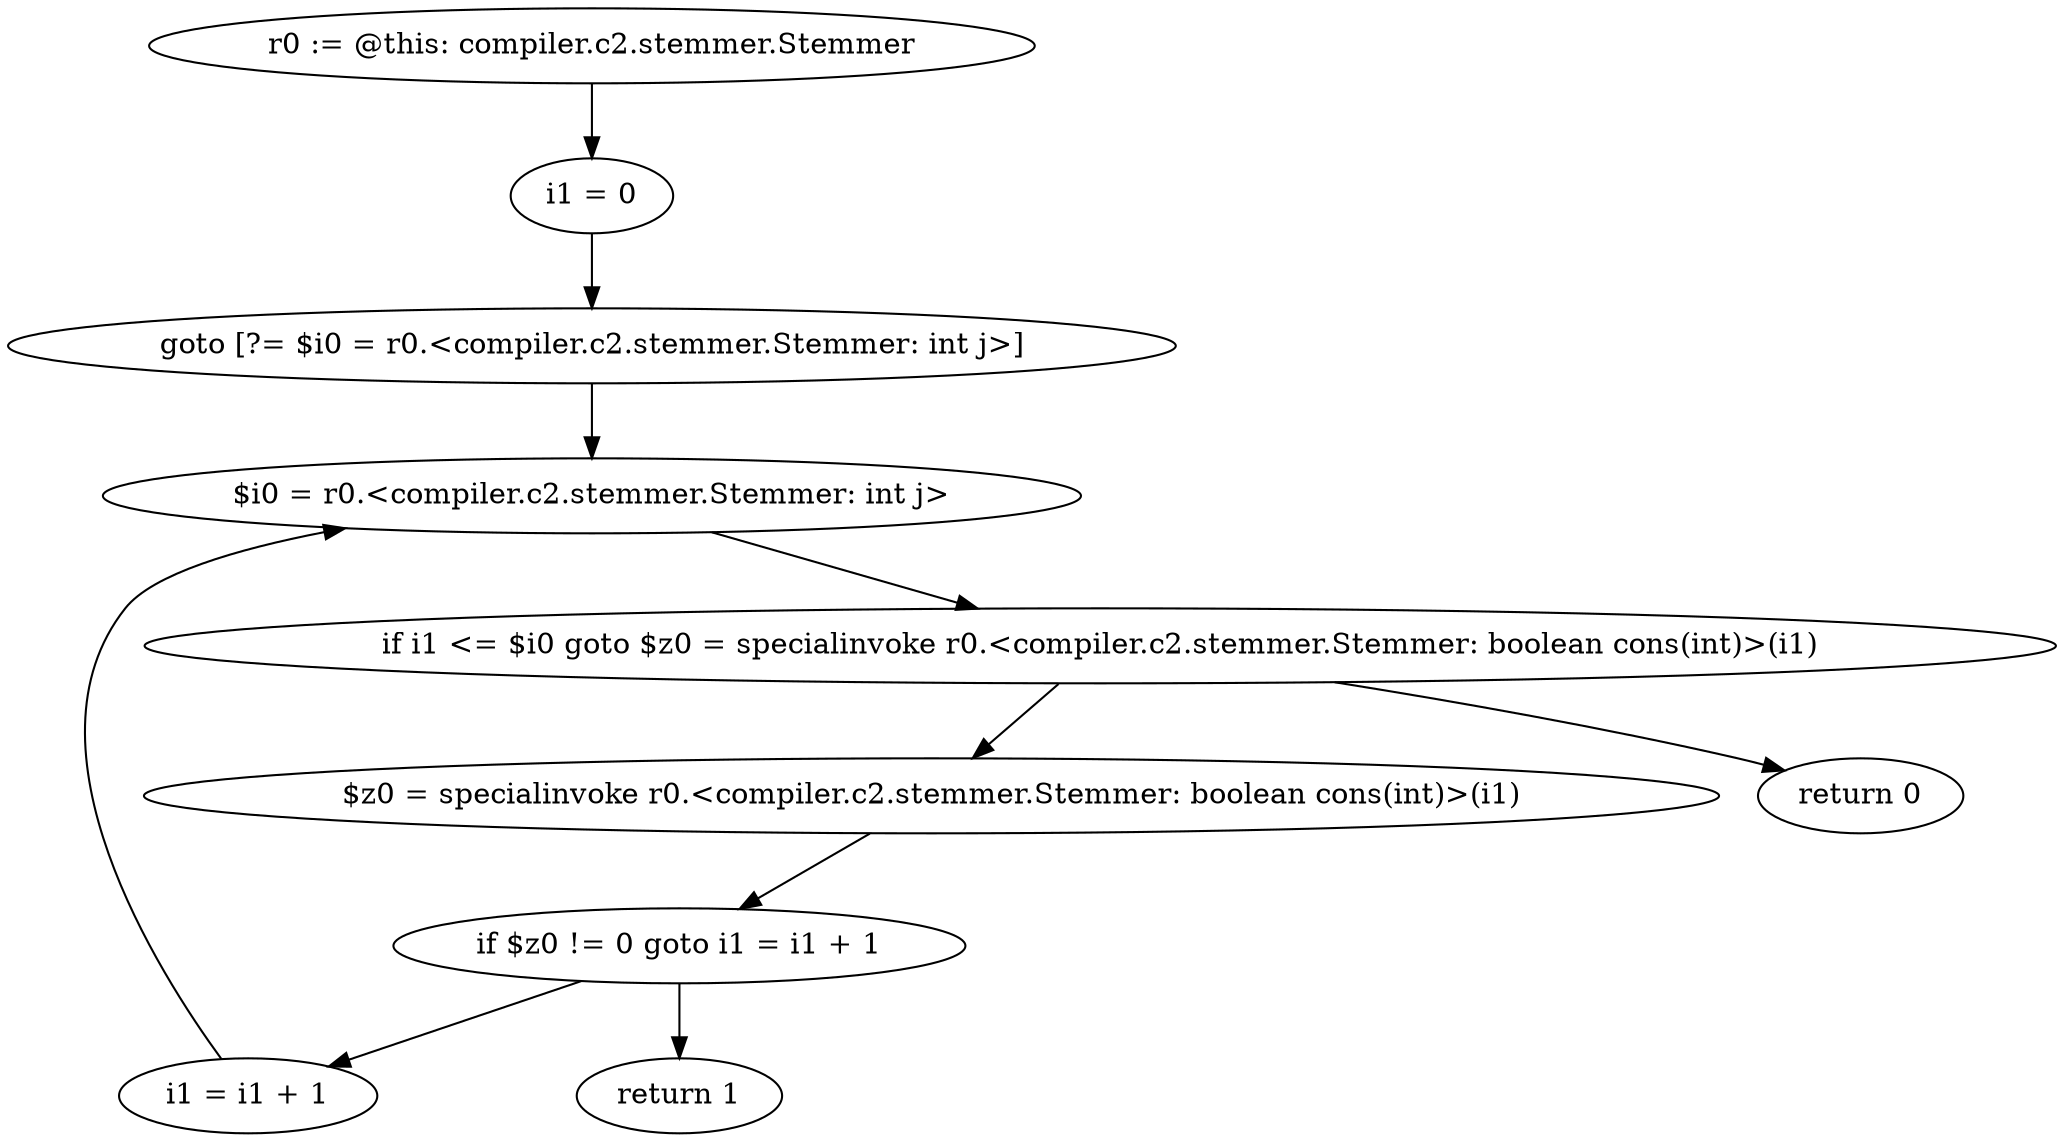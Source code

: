 digraph "unitGraph" {
    "r0 := @this: compiler.c2.stemmer.Stemmer"
    "i1 = 0"
    "goto [?= $i0 = r0.<compiler.c2.stemmer.Stemmer: int j>]"
    "$z0 = specialinvoke r0.<compiler.c2.stemmer.Stemmer: boolean cons(int)>(i1)"
    "if $z0 != 0 goto i1 = i1 + 1"
    "return 1"
    "i1 = i1 + 1"
    "$i0 = r0.<compiler.c2.stemmer.Stemmer: int j>"
    "if i1 <= $i0 goto $z0 = specialinvoke r0.<compiler.c2.stemmer.Stemmer: boolean cons(int)>(i1)"
    "return 0"
    "r0 := @this: compiler.c2.stemmer.Stemmer"->"i1 = 0";
    "i1 = 0"->"goto [?= $i0 = r0.<compiler.c2.stemmer.Stemmer: int j>]";
    "goto [?= $i0 = r0.<compiler.c2.stemmer.Stemmer: int j>]"->"$i0 = r0.<compiler.c2.stemmer.Stemmer: int j>";
    "$z0 = specialinvoke r0.<compiler.c2.stemmer.Stemmer: boolean cons(int)>(i1)"->"if $z0 != 0 goto i1 = i1 + 1";
    "if $z0 != 0 goto i1 = i1 + 1"->"return 1";
    "if $z0 != 0 goto i1 = i1 + 1"->"i1 = i1 + 1";
    "i1 = i1 + 1"->"$i0 = r0.<compiler.c2.stemmer.Stemmer: int j>";
    "$i0 = r0.<compiler.c2.stemmer.Stemmer: int j>"->"if i1 <= $i0 goto $z0 = specialinvoke r0.<compiler.c2.stemmer.Stemmer: boolean cons(int)>(i1)";
    "if i1 <= $i0 goto $z0 = specialinvoke r0.<compiler.c2.stemmer.Stemmer: boolean cons(int)>(i1)"->"return 0";
    "if i1 <= $i0 goto $z0 = specialinvoke r0.<compiler.c2.stemmer.Stemmer: boolean cons(int)>(i1)"->"$z0 = specialinvoke r0.<compiler.c2.stemmer.Stemmer: boolean cons(int)>(i1)";
}
